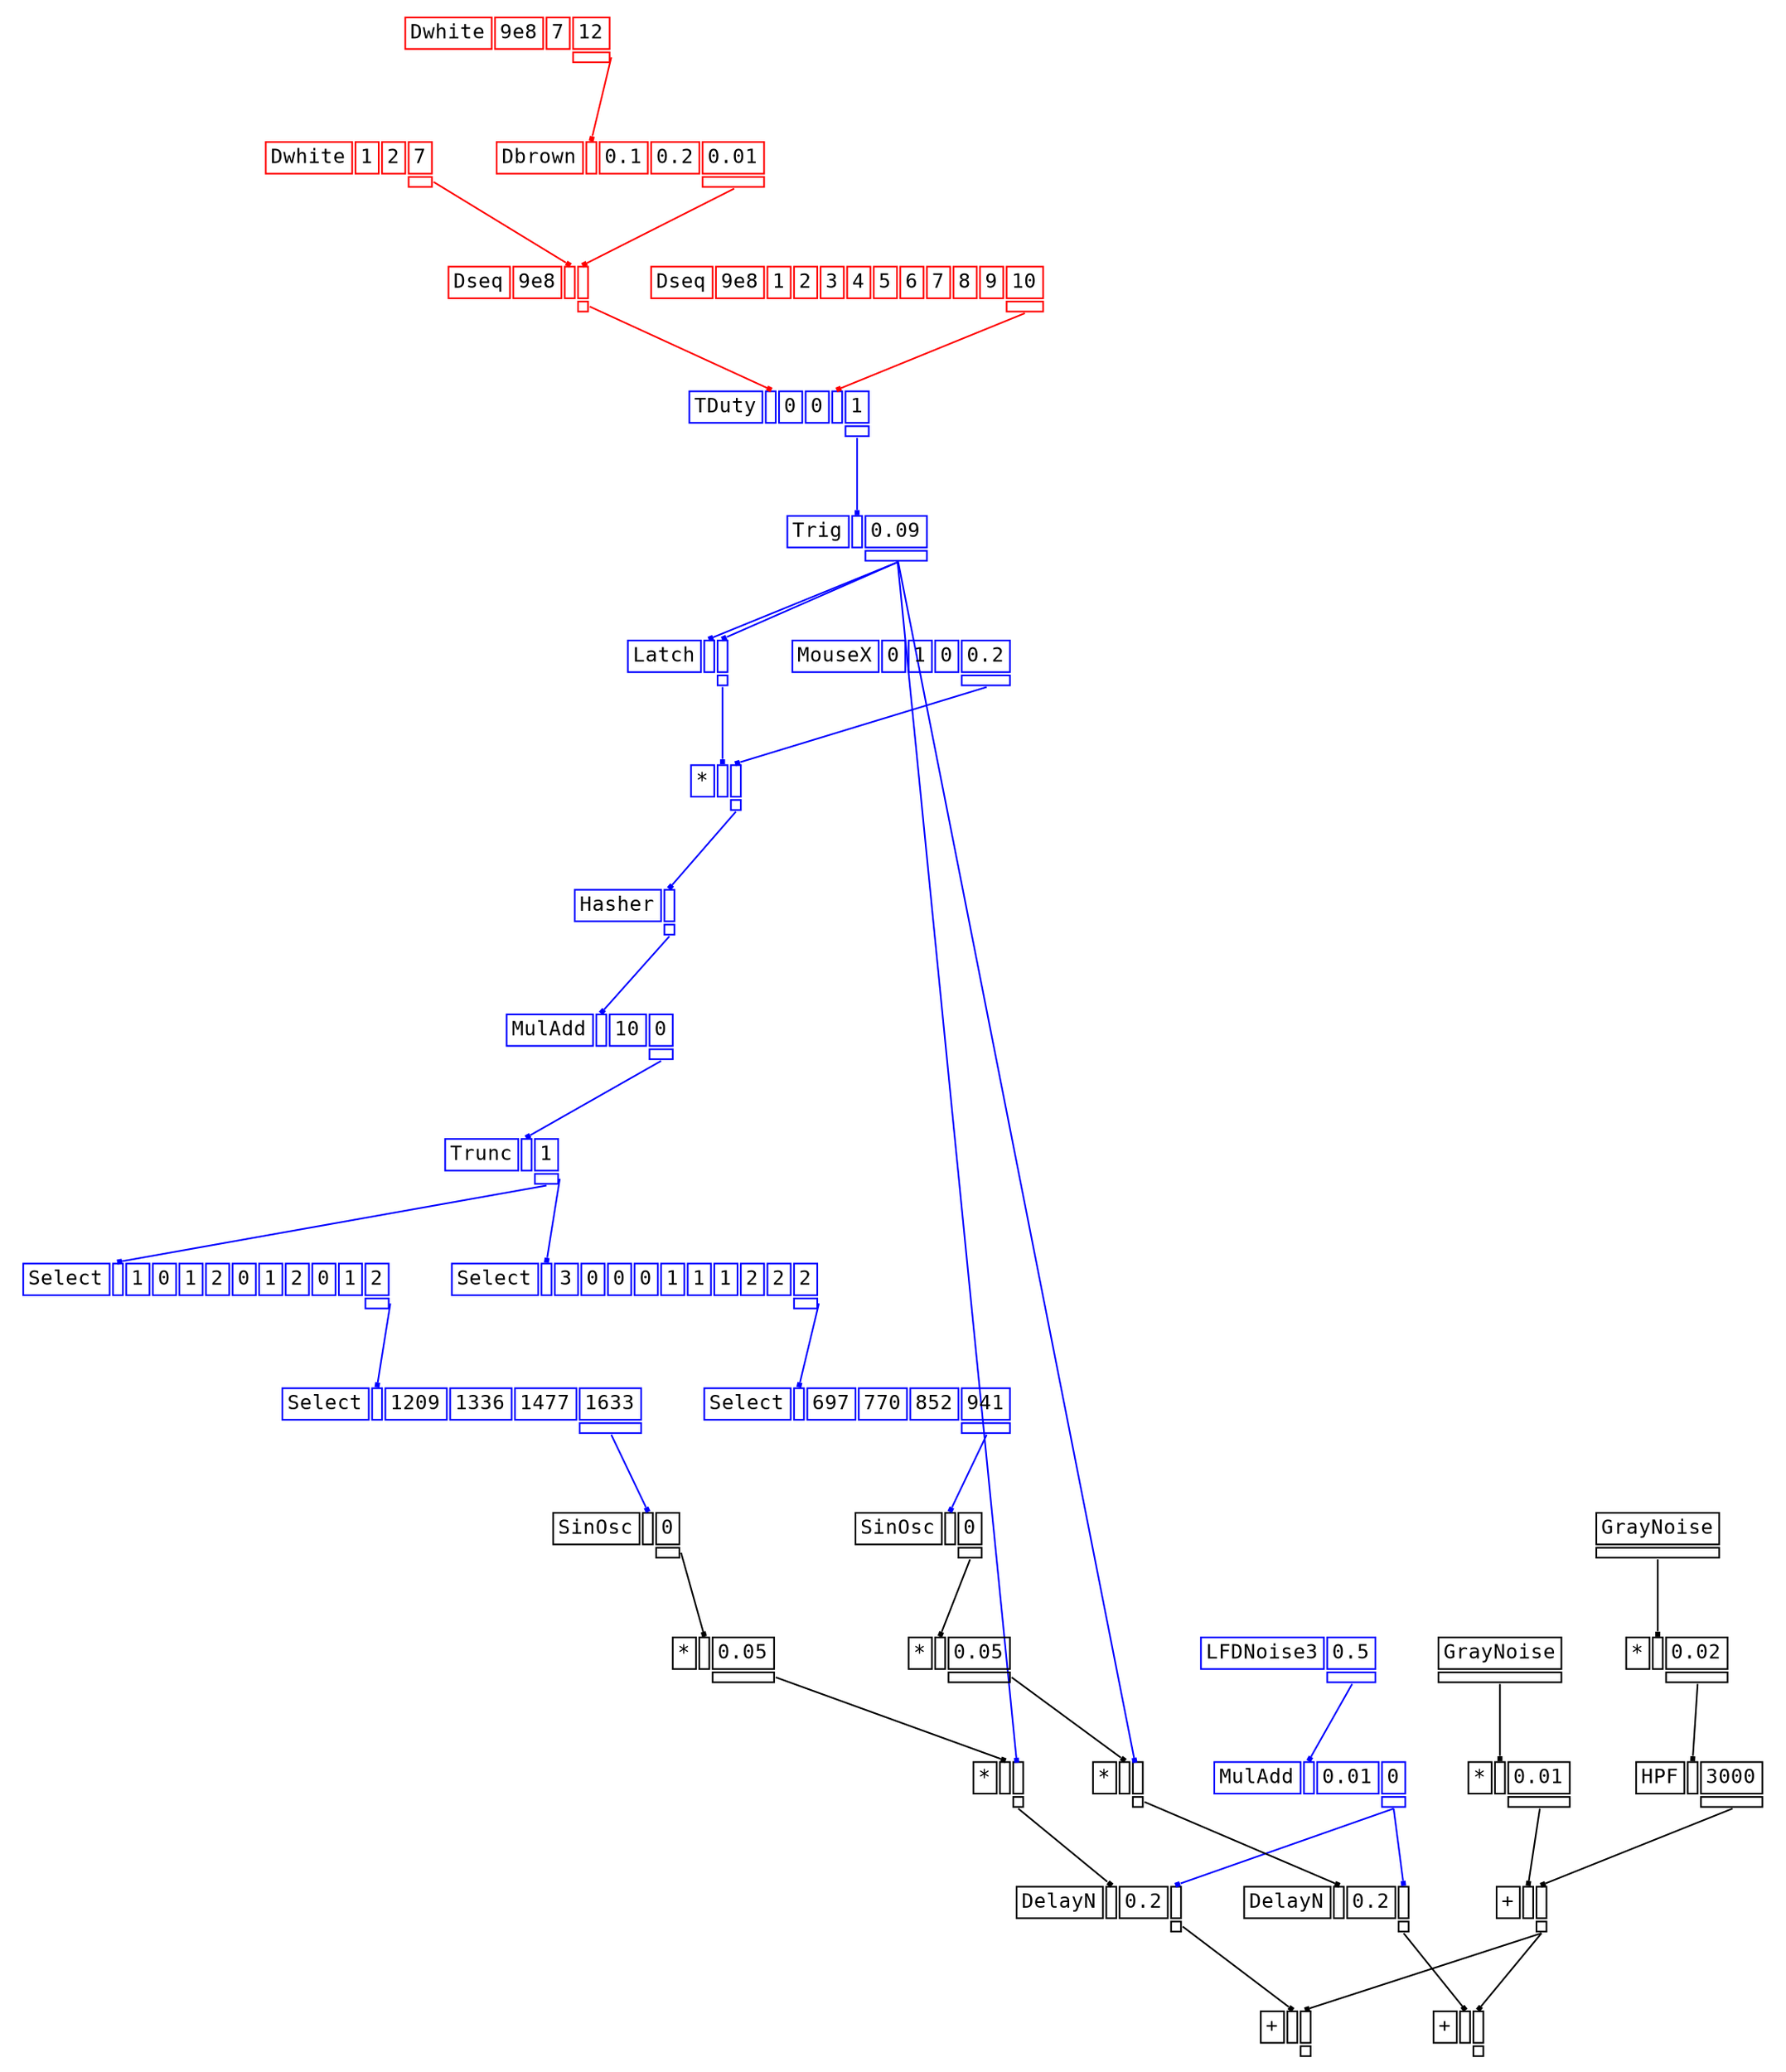 digraph Anonymous {
graph [splines=false];
node [fontsize=12,fontname="Courier"];
edge [arrowhead=box,arrowsize=0.25];
u_4 [shape="plaintext",color="red",label=<<TABLE BORDER="0" CELLBORDER="1"><TR><TD>Dwhite</TD><TD>1</TD><TD>2</TD><TD>7</TD></TR><TR><TD BORDER="0"></TD><TD BORDER="0"></TD><TD BORDER="0"></TD><TD PORT="o_0"></TD></TR></TABLE>>];
u_6 [shape="plaintext",color="red",label=<<TABLE BORDER="0" CELLBORDER="1"><TR><TD>Dwhite</TD><TD>9e8</TD><TD>7</TD><TD>12</TD></TR><TR><TD BORDER="0"></TD><TD BORDER="0"></TD><TD BORDER="0"></TD><TD PORT="o_0"></TD></TR></TABLE>>];
u_10 [shape="plaintext",color="red",label=<<TABLE BORDER="0" CELLBORDER="1"><TR><TD>Dbrown</TD><TD PORT="i_0"></TD><TD>0.1</TD><TD>0.2</TD><TD>0.01</TD></TR><TR><TD BORDER="0"></TD><TD BORDER="0"></TD><TD BORDER="0"></TD><TD BORDER="0"></TD><TD PORT="o_0"></TD></TR></TABLE>>];
u_11 [shape="plaintext",color="red",label=<<TABLE BORDER="0" CELLBORDER="1"><TR><TD>Dseq</TD><TD>9e8</TD><TD PORT="i_1"></TD><TD PORT="i_2"></TD></TR><TR><TD BORDER="0"></TD><TD BORDER="0"></TD><TD BORDER="0"></TD><TD PORT="o_0"></TD></TR></TABLE>>];
u_20 [shape="plaintext",color="red",label=<<TABLE BORDER="0" CELLBORDER="1"><TR><TD>Dseq</TD><TD>9e8</TD><TD>1</TD><TD>2</TD><TD>3</TD><TD>4</TD><TD>5</TD><TD>6</TD><TD>7</TD><TD>8</TD><TD>9</TD><TD>10</TD></TR><TR><TD BORDER="0"></TD><TD BORDER="0"></TD><TD BORDER="0"></TD><TD BORDER="0"></TD><TD BORDER="0"></TD><TD BORDER="0"></TD><TD BORDER="0"></TD><TD BORDER="0"></TD><TD BORDER="0"></TD><TD BORDER="0"></TD><TD BORDER="0"></TD><TD PORT="o_0"></TD></TR></TABLE>>];
u_21 [shape="plaintext",color="blue",label=<<TABLE BORDER="0" CELLBORDER="1"><TR><TD>TDuty</TD><TD PORT="i_0"></TD><TD>0</TD><TD>0</TD><TD PORT="i_3"></TD><TD>1</TD></TR><TR><TD BORDER="0"></TD><TD BORDER="0"></TD><TD BORDER="0"></TD><TD BORDER="0"></TD><TD BORDER="0"></TD><TD PORT="o_0"></TD></TR></TABLE>>];
u_23 [shape="plaintext",color="blue",label=<<TABLE BORDER="0" CELLBORDER="1"><TR><TD>Trig</TD><TD PORT="i_0"></TD><TD>0.09</TD></TR><TR><TD BORDER="0"></TD><TD BORDER="0"></TD><TD PORT="o_0"></TD></TR></TABLE>>];
u_24 [shape="plaintext",color="blue",label=<<TABLE BORDER="0" CELLBORDER="1"><TR><TD>Latch</TD><TD PORT="i_0"></TD><TD PORT="i_1"></TD></TR><TR><TD BORDER="0"></TD><TD BORDER="0"></TD><TD PORT="o_0"></TD></TR></TABLE>>];
u_25 [shape="plaintext",color="blue",label=<<TABLE BORDER="0" CELLBORDER="1"><TR><TD>MouseX</TD><TD>0</TD><TD>1</TD><TD>0</TD><TD>0.2</TD></TR><TR><TD BORDER="0"></TD><TD BORDER="0"></TD><TD BORDER="0"></TD><TD BORDER="0"></TD><TD PORT="o_0"></TD></TR></TABLE>>];
u_26 [shape="plaintext",color="blue",label=<<TABLE BORDER="0" CELLBORDER="1"><TR><TD>*</TD><TD PORT="i_0"></TD><TD PORT="i_1"></TD></TR><TR><TD BORDER="0"></TD><TD BORDER="0"></TD><TD PORT="o_0"></TD></TR></TABLE>>];
u_27 [shape="plaintext",color="blue",label=<<TABLE BORDER="0" CELLBORDER="1"><TR><TD>Hasher</TD><TD PORT="i_0"></TD></TR><TR><TD BORDER="0"></TD><TD PORT="o_0"></TD></TR></TABLE>>];
u_28 [shape="plaintext",color="blue",label=<<TABLE BORDER="0" CELLBORDER="1"><TR><TD>MulAdd</TD><TD PORT="i_0"></TD><TD>10</TD><TD>0</TD></TR><TR><TD BORDER="0"></TD><TD BORDER="0"></TD><TD BORDER="0"></TD><TD PORT="o_0"></TD></TR></TABLE>>];
u_29 [shape="plaintext",color="blue",label=<<TABLE BORDER="0" CELLBORDER="1"><TR><TD>Trunc</TD><TD PORT="i_0"></TD><TD>1</TD></TR><TR><TD BORDER="0"></TD><TD BORDER="0"></TD><TD PORT="o_0"></TD></TR></TABLE>>];
u_30 [shape="plaintext",color="blue",label=<<TABLE BORDER="0" CELLBORDER="1"><TR><TD>Select</TD><TD PORT="i_0"></TD><TD>1</TD><TD>0</TD><TD>1</TD><TD>2</TD><TD>0</TD><TD>1</TD><TD>2</TD><TD>0</TD><TD>1</TD><TD>2</TD></TR><TR><TD BORDER="0"></TD><TD BORDER="0"></TD><TD BORDER="0"></TD><TD BORDER="0"></TD><TD BORDER="0"></TD><TD BORDER="0"></TD><TD BORDER="0"></TD><TD BORDER="0"></TD><TD BORDER="0"></TD><TD BORDER="0"></TD><TD BORDER="0"></TD><TD PORT="o_0"></TD></TR></TABLE>>];
u_35 [shape="plaintext",color="blue",label=<<TABLE BORDER="0" CELLBORDER="1"><TR><TD>Select</TD><TD PORT="i_0"></TD><TD>1209</TD><TD>1336</TD><TD>1477</TD><TD>1633</TD></TR><TR><TD BORDER="0"></TD><TD BORDER="0"></TD><TD BORDER="0"></TD><TD BORDER="0"></TD><TD BORDER="0"></TD><TD PORT="o_0"></TD></TR></TABLE>>];
u_36 [shape="plaintext",color="black",label=<<TABLE BORDER="0" CELLBORDER="1"><TR><TD>SinOsc</TD><TD PORT="i_0"></TD><TD>0</TD></TR><TR><TD BORDER="0"></TD><TD BORDER="0"></TD><TD PORT="o_0"></TD></TR></TABLE>>];
u_38 [shape="plaintext",color="black",label=<<TABLE BORDER="0" CELLBORDER="1"><TR><TD>*</TD><TD PORT="i_0"></TD><TD>0.05</TD></TR><TR><TD BORDER="0"></TD><TD BORDER="0"></TD><TD PORT="o_0"></TD></TR></TABLE>>];
u_39 [shape="plaintext",color="black",label=<<TABLE BORDER="0" CELLBORDER="1"><TR><TD>*</TD><TD PORT="i_0"></TD><TD PORT="i_1"></TD></TR><TR><TD BORDER="0"></TD><TD BORDER="0"></TD><TD PORT="o_0"></TD></TR></TABLE>>];
u_41 [shape="plaintext",color="blue",label=<<TABLE BORDER="0" CELLBORDER="1"><TR><TD>LFDNoise3</TD><TD>0.5</TD></TR><TR><TD BORDER="0"></TD><TD PORT="o_0"></TD></TR></TABLE>>];
u_42 [shape="plaintext",color="blue",label=<<TABLE BORDER="0" CELLBORDER="1"><TR><TD>MulAdd</TD><TD PORT="i_0"></TD><TD>0.01</TD><TD>0</TD></TR><TR><TD BORDER="0"></TD><TD BORDER="0"></TD><TD BORDER="0"></TD><TD PORT="o_0"></TD></TR></TABLE>>];
u_43 [shape="plaintext",color="black",label=<<TABLE BORDER="0" CELLBORDER="1"><TR><TD>DelayN</TD><TD PORT="i_0"></TD><TD>0.2</TD><TD PORT="i_2"></TD></TR><TR><TD BORDER="0"></TD><TD BORDER="0"></TD><TD BORDER="0"></TD><TD PORT="o_0"></TD></TR></TABLE>>];
u_44 [shape="plaintext",color="black",label=<<TABLE BORDER="0" CELLBORDER="1"><TR><TD>GrayNoise</TD></TR><TR><TD PORT="o_0"></TD></TR></TABLE>>];
u_45 [shape="plaintext",color="black",label=<<TABLE BORDER="0" CELLBORDER="1"><TR><TD>*</TD><TD PORT="i_0"></TD><TD>0.01</TD></TR><TR><TD BORDER="0"></TD><TD BORDER="0"></TD><TD PORT="o_0"></TD></TR></TABLE>>];
u_46 [shape="plaintext",color="black",label=<<TABLE BORDER="0" CELLBORDER="1"><TR><TD>GrayNoise</TD></TR><TR><TD PORT="o_0"></TD></TR></TABLE>>];
u_48 [shape="plaintext",color="black",label=<<TABLE BORDER="0" CELLBORDER="1"><TR><TD>*</TD><TD PORT="i_0"></TD><TD>0.02</TD></TR><TR><TD BORDER="0"></TD><TD BORDER="0"></TD><TD PORT="o_0"></TD></TR></TABLE>>];
u_50 [shape="plaintext",color="black",label=<<TABLE BORDER="0" CELLBORDER="1"><TR><TD>HPF</TD><TD PORT="i_0"></TD><TD>3000</TD></TR><TR><TD BORDER="0"></TD><TD BORDER="0"></TD><TD PORT="o_0"></TD></TR></TABLE>>];
u_51 [shape="plaintext",color="black",label=<<TABLE BORDER="0" CELLBORDER="1"><TR><TD>+</TD><TD PORT="i_0"></TD><TD PORT="i_1"></TD></TR><TR><TD BORDER="0"></TD><TD BORDER="0"></TD><TD PORT="o_0"></TD></TR></TABLE>>];
u_52 [shape="plaintext",color="black",label=<<TABLE BORDER="0" CELLBORDER="1"><TR><TD>+</TD><TD PORT="i_0"></TD><TD PORT="i_1"></TD></TR><TR><TD BORDER="0"></TD><TD BORDER="0"></TD><TD PORT="o_0"></TD></TR></TABLE>>];
u_53 [shape="plaintext",color="blue",label=<<TABLE BORDER="0" CELLBORDER="1"><TR><TD>Select</TD><TD PORT="i_0"></TD><TD>3</TD><TD>0</TD><TD>0</TD><TD>0</TD><TD>1</TD><TD>1</TD><TD>1</TD><TD>2</TD><TD>2</TD><TD>2</TD></TR><TR><TD BORDER="0"></TD><TD BORDER="0"></TD><TD BORDER="0"></TD><TD BORDER="0"></TD><TD BORDER="0"></TD><TD BORDER="0"></TD><TD BORDER="0"></TD><TD BORDER="0"></TD><TD BORDER="0"></TD><TD BORDER="0"></TD><TD BORDER="0"></TD><TD PORT="o_0"></TD></TR></TABLE>>];
u_58 [shape="plaintext",color="blue",label=<<TABLE BORDER="0" CELLBORDER="1"><TR><TD>Select</TD><TD PORT="i_0"></TD><TD>697</TD><TD>770</TD><TD>852</TD><TD>941</TD></TR><TR><TD BORDER="0"></TD><TD BORDER="0"></TD><TD BORDER="0"></TD><TD BORDER="0"></TD><TD BORDER="0"></TD><TD PORT="o_0"></TD></TR></TABLE>>];
u_59 [shape="plaintext",color="black",label=<<TABLE BORDER="0" CELLBORDER="1"><TR><TD>SinOsc</TD><TD PORT="i_0"></TD><TD>0</TD></TR><TR><TD BORDER="0"></TD><TD BORDER="0"></TD><TD PORT="o_0"></TD></TR></TABLE>>];
u_60 [shape="plaintext",color="black",label=<<TABLE BORDER="0" CELLBORDER="1"><TR><TD>*</TD><TD PORT="i_0"></TD><TD>0.05</TD></TR><TR><TD BORDER="0"></TD><TD BORDER="0"></TD><TD PORT="o_0"></TD></TR></TABLE>>];
u_61 [shape="plaintext",color="black",label=<<TABLE BORDER="0" CELLBORDER="1"><TR><TD>*</TD><TD PORT="i_0"></TD><TD PORT="i_1"></TD></TR><TR><TD BORDER="0"></TD><TD BORDER="0"></TD><TD PORT="o_0"></TD></TR></TABLE>>];
u_62 [shape="plaintext",color="black",label=<<TABLE BORDER="0" CELLBORDER="1"><TR><TD>DelayN</TD><TD PORT="i_0"></TD><TD>0.2</TD><TD PORT="i_2"></TD></TR><TR><TD BORDER="0"></TD><TD BORDER="0"></TD><TD BORDER="0"></TD><TD PORT="o_0"></TD></TR></TABLE>>];
u_63 [shape="plaintext",color="black",label=<<TABLE BORDER="0" CELLBORDER="1"><TR><TD>+</TD><TD PORT="i_0"></TD><TD PORT="i_1"></TD></TR><TR><TD BORDER="0"></TD><TD BORDER="0"></TD><TD PORT="o_0"></TD></TR></TABLE>>];
u_6:o_0 -> u_10:i_0 [color=red];
u_4:o_0 -> u_11:i_1 [color=red];
u_10:o_0 -> u_11:i_2 [color=red];
u_11:o_0 -> u_21:i_0 [color=red];
u_20:o_0 -> u_21:i_3 [color=red];
u_21:o_0 -> u_23:i_0 [color=blue];
u_23:o_0 -> u_24:i_0 [color=blue];
u_23:o_0 -> u_24:i_1 [color=blue];
u_24:o_0 -> u_26:i_0 [color=blue];
u_25:o_0 -> u_26:i_1 [color=blue];
u_26:o_0 -> u_27:i_0 [color=blue];
u_27:o_0 -> u_28:i_0 [color=blue];
u_28:o_0 -> u_29:i_0 [color=blue];
u_29:o_0 -> u_30:i_0 [color=blue];
u_30:o_0 -> u_35:i_0 [color=blue];
u_35:o_0 -> u_36:i_0 [color=blue];
u_36:o_0 -> u_38:i_0 [color=black];
u_38:o_0 -> u_39:i_0 [color=black];
u_23:o_0 -> u_39:i_1 [color=blue];
u_41:o_0 -> u_42:i_0 [color=blue];
u_39:o_0 -> u_43:i_0 [color=black];
u_42:o_0 -> u_43:i_2 [color=blue];
u_44:o_0 -> u_45:i_0 [color=black];
u_46:o_0 -> u_48:i_0 [color=black];
u_48:o_0 -> u_50:i_0 [color=black];
u_45:o_0 -> u_51:i_0 [color=black];
u_50:o_0 -> u_51:i_1 [color=black];
u_43:o_0 -> u_52:i_0 [color=black];
u_51:o_0 -> u_52:i_1 [color=black];
u_29:o_0 -> u_53:i_0 [color=blue];
u_53:o_0 -> u_58:i_0 [color=blue];
u_58:o_0 -> u_59:i_0 [color=blue];
u_59:o_0 -> u_60:i_0 [color=black];
u_60:o_0 -> u_61:i_0 [color=black];
u_23:o_0 -> u_61:i_1 [color=blue];
u_61:o_0 -> u_62:i_0 [color=black];
u_42:o_0 -> u_62:i_2 [color=blue];
u_62:o_0 -> u_63:i_0 [color=black];
u_51:o_0 -> u_63:i_1 [color=black];
}
